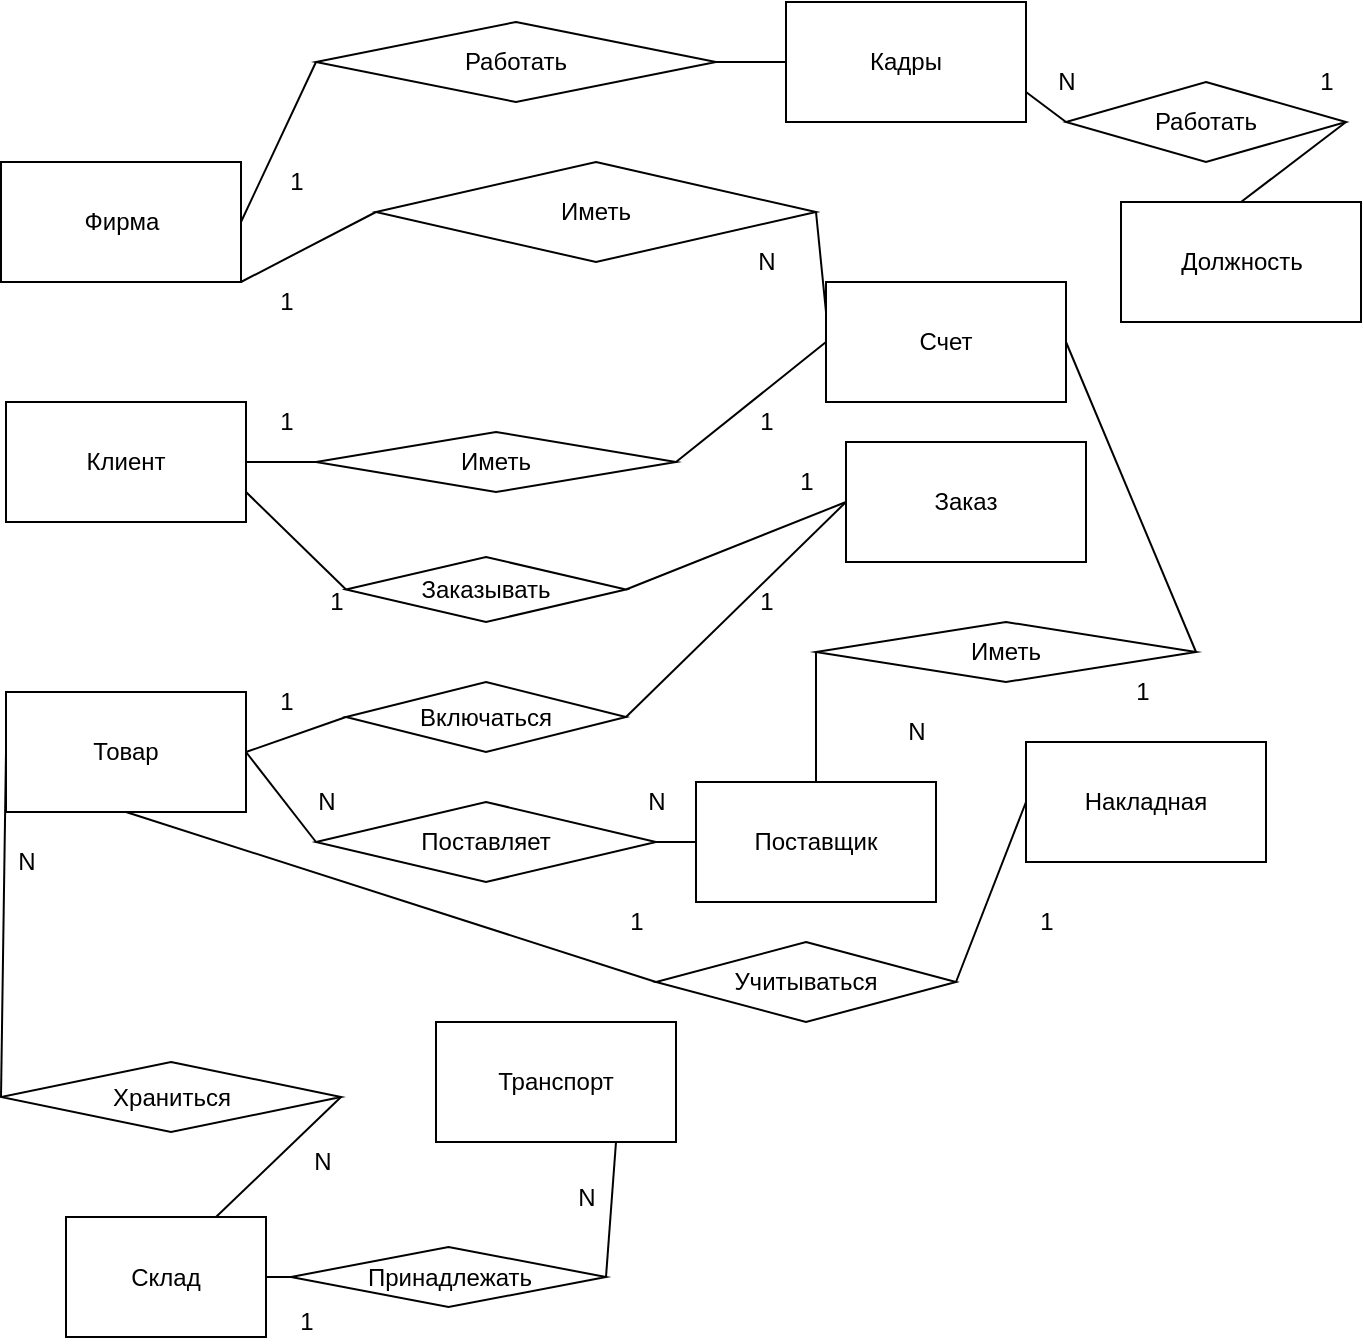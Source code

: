 <mxfile version="14.6.13" type="device"><diagram id="R2lEEEUBdFMjLlhIrx00" name="Page-1"><mxGraphModel dx="1086" dy="1886" grid="1" gridSize="10" guides="1" tooltips="1" connect="1" arrows="1" fold="1" page="1" pageScale="1" pageWidth="850" pageHeight="1100" math="0" shadow="0" extFonts="Permanent Marker^https://fonts.googleapis.com/css?family=Permanent+Marker"><root><mxCell id="0"/><mxCell id="1" parent="0"/><mxCell id="DSGD7bDwvXZXYYuwQCY6-1" value="Кадры" style="rounded=0;whiteSpace=wrap;html=1;" parent="1" vertex="1"><mxGeometry x="410" y="-140" width="120" height="60" as="geometry"/></mxCell><mxCell id="DSGD7bDwvXZXYYuwQCY6-2" value="Фирма" style="rounded=0;whiteSpace=wrap;html=1;" parent="1" vertex="1"><mxGeometry x="17.5" y="-60" width="120" height="60" as="geometry"/></mxCell><mxCell id="DSGD7bDwvXZXYYuwQCY6-3" value="Клиент" style="rounded=0;whiteSpace=wrap;html=1;" parent="1" vertex="1"><mxGeometry x="20" y="60" width="120" height="60" as="geometry"/></mxCell><mxCell id="DSGD7bDwvXZXYYuwQCY6-4" value="Накладная" style="rounded=0;whiteSpace=wrap;html=1;" parent="1" vertex="1"><mxGeometry x="530" y="230" width="120" height="60" as="geometry"/></mxCell><mxCell id="DSGD7bDwvXZXYYuwQCY6-5" value="Поставщик" style="rounded=0;whiteSpace=wrap;html=1;" parent="1" vertex="1"><mxGeometry x="365" y="250" width="120" height="60" as="geometry"/></mxCell><mxCell id="DSGD7bDwvXZXYYuwQCY6-6" value="Счет" style="rounded=0;whiteSpace=wrap;html=1;" parent="1" vertex="1"><mxGeometry x="430" width="120" height="60" as="geometry"/></mxCell><mxCell id="DSGD7bDwvXZXYYuwQCY6-7" value="Склад" style="rounded=0;whiteSpace=wrap;html=1;" parent="1" vertex="1"><mxGeometry x="50" y="467.5" width="100" height="60" as="geometry"/></mxCell><mxCell id="DSGD7bDwvXZXYYuwQCY6-8" value="Товар" style="rounded=0;whiteSpace=wrap;html=1;" parent="1" vertex="1"><mxGeometry x="20" y="205" width="120" height="60" as="geometry"/></mxCell><mxCell id="DSGD7bDwvXZXYYuwQCY6-9" value="Транспорт" style="rounded=0;whiteSpace=wrap;html=1;" parent="1" vertex="1"><mxGeometry x="235" y="370" width="120" height="60" as="geometry"/></mxCell><mxCell id="DSGD7bDwvXZXYYuwQCY6-10" value="Заказ" style="rounded=0;whiteSpace=wrap;html=1;" parent="1" vertex="1"><mxGeometry x="440" y="80" width="120" height="60" as="geometry"/></mxCell><mxCell id="DSGD7bDwvXZXYYuwQCY6-11" value="Принадлежать" style="rhombus;whiteSpace=wrap;html=1;" parent="1" vertex="1"><mxGeometry x="162.5" y="482.5" width="157.5" height="30" as="geometry"/></mxCell><mxCell id="DSGD7bDwvXZXYYuwQCY6-12" value="" style="endArrow=none;html=1;exitX=1;exitY=0.5;exitDx=0;exitDy=0;entryX=0;entryY=0.5;entryDx=0;entryDy=0;" parent="1" source="DSGD7bDwvXZXYYuwQCY6-7" target="DSGD7bDwvXZXYYuwQCY6-11" edge="1"><mxGeometry width="50" height="50" relative="1" as="geometry"><mxPoint x="660" y="490" as="sourcePoint"/><mxPoint x="710" y="440" as="targetPoint"/></mxGeometry></mxCell><mxCell id="DSGD7bDwvXZXYYuwQCY6-15" value="" style="endArrow=none;html=1;entryX=0.75;entryY=1;entryDx=0;entryDy=0;exitX=1;exitY=0.5;exitDx=0;exitDy=0;" parent="1" source="DSGD7bDwvXZXYYuwQCY6-11" target="DSGD7bDwvXZXYYuwQCY6-9" edge="1"><mxGeometry width="50" height="50" relative="1" as="geometry"><mxPoint x="660" y="490" as="sourcePoint"/><mxPoint x="710" y="440" as="targetPoint"/></mxGeometry></mxCell><mxCell id="DSGD7bDwvXZXYYuwQCY6-16" value="Иметь" style="rhombus;whiteSpace=wrap;html=1;" parent="1" vertex="1"><mxGeometry x="175" y="75" width="180" height="30" as="geometry"/></mxCell><mxCell id="DSGD7bDwvXZXYYuwQCY6-17" value="Иметь" style="rhombus;whiteSpace=wrap;html=1;" parent="1" vertex="1"><mxGeometry x="425" y="170" width="190" height="30" as="geometry"/></mxCell><mxCell id="DSGD7bDwvXZXYYuwQCY6-18" value="" style="endArrow=none;html=1;entryX=1;entryY=0.5;entryDx=0;entryDy=0;exitX=0;exitY=0.5;exitDx=0;exitDy=0;" parent="1" source="DSGD7bDwvXZXYYuwQCY6-6" target="DSGD7bDwvXZXYYuwQCY6-16" edge="1"><mxGeometry width="50" height="50" relative="1" as="geometry"><mxPoint x="660" y="490" as="sourcePoint"/><mxPoint x="710" y="440" as="targetPoint"/></mxGeometry></mxCell><mxCell id="DSGD7bDwvXZXYYuwQCY6-19" value="" style="endArrow=none;html=1;exitX=1;exitY=0.5;exitDx=0;exitDy=0;entryX=1;entryY=0.5;entryDx=0;entryDy=0;" parent="1" source="DSGD7bDwvXZXYYuwQCY6-17" target="DSGD7bDwvXZXYYuwQCY6-6" edge="1"><mxGeometry width="50" height="50" relative="1" as="geometry"><mxPoint x="660" y="490" as="sourcePoint"/><mxPoint x="710" y="440" as="targetPoint"/><Array as="points"/></mxGeometry></mxCell><mxCell id="DSGD7bDwvXZXYYuwQCY6-20" value="" style="endArrow=none;html=1;entryX=0;entryY=0.5;entryDx=0;entryDy=0;exitX=0.5;exitY=0;exitDx=0;exitDy=0;" parent="1" source="DSGD7bDwvXZXYYuwQCY6-5" target="DSGD7bDwvXZXYYuwQCY6-17" edge="1"><mxGeometry width="50" height="50" relative="1" as="geometry"><mxPoint x="660" y="490" as="sourcePoint"/><mxPoint x="710" y="440" as="targetPoint"/></mxGeometry></mxCell><mxCell id="DSGD7bDwvXZXYYuwQCY6-21" value="" style="endArrow=none;html=1;entryX=1;entryY=0.5;entryDx=0;entryDy=0;exitX=0;exitY=0.5;exitDx=0;exitDy=0;" parent="1" source="DSGD7bDwvXZXYYuwQCY6-16" target="DSGD7bDwvXZXYYuwQCY6-3" edge="1"><mxGeometry width="50" height="50" relative="1" as="geometry"><mxPoint x="660" y="490" as="sourcePoint"/><mxPoint x="710" y="440" as="targetPoint"/></mxGeometry></mxCell><mxCell id="DSGD7bDwvXZXYYuwQCY6-22" value="Работать" style="rhombus;whiteSpace=wrap;html=1;" parent="1" vertex="1"><mxGeometry x="175" y="-130" width="200" height="40" as="geometry"/></mxCell><mxCell id="DSGD7bDwvXZXYYuwQCY6-23" value="" style="endArrow=none;html=1;entryX=0;entryY=0.5;entryDx=0;entryDy=0;exitX=1;exitY=0.5;exitDx=0;exitDy=0;" parent="1" source="DSGD7bDwvXZXYYuwQCY6-2" target="DSGD7bDwvXZXYYuwQCY6-22" edge="1"><mxGeometry width="50" height="50" relative="1" as="geometry"><mxPoint x="660" y="490" as="sourcePoint"/><mxPoint x="710" y="440" as="targetPoint"/></mxGeometry></mxCell><mxCell id="DSGD7bDwvXZXYYuwQCY6-24" value="" style="endArrow=none;html=1;entryX=1;entryY=0.5;entryDx=0;entryDy=0;exitX=0;exitY=0.5;exitDx=0;exitDy=0;" parent="1" source="DSGD7bDwvXZXYYuwQCY6-1" target="DSGD7bDwvXZXYYuwQCY6-22" edge="1"><mxGeometry width="50" height="50" relative="1" as="geometry"><mxPoint x="660" y="490" as="sourcePoint"/><mxPoint x="710" y="440" as="targetPoint"/></mxGeometry></mxCell><mxCell id="DSGD7bDwvXZXYYuwQCY6-25" value="Храниться" style="rhombus;whiteSpace=wrap;html=1;" parent="1" vertex="1"><mxGeometry x="17.5" y="390" width="170" height="35" as="geometry"/></mxCell><mxCell id="DSGD7bDwvXZXYYuwQCY6-27" value="" style="endArrow=none;html=1;entryX=0;entryY=0.5;entryDx=0;entryDy=0;exitX=0;exitY=0.5;exitDx=0;exitDy=0;" parent="1" source="DSGD7bDwvXZXYYuwQCY6-25" target="DSGD7bDwvXZXYYuwQCY6-8" edge="1"><mxGeometry width="50" height="50" relative="1" as="geometry"><mxPoint x="10" y="373" as="sourcePoint"/><mxPoint x="710" y="440" as="targetPoint"/></mxGeometry></mxCell><mxCell id="DSGD7bDwvXZXYYuwQCY6-28" value="" style="endArrow=none;html=1;entryX=1;entryY=0.5;entryDx=0;entryDy=0;exitX=0.75;exitY=0;exitDx=0;exitDy=0;" parent="1" source="DSGD7bDwvXZXYYuwQCY6-7" target="DSGD7bDwvXZXYYuwQCY6-25" edge="1"><mxGeometry width="50" height="50" relative="1" as="geometry"><mxPoint x="190" y="380" as="sourcePoint"/><mxPoint x="710" y="440" as="targetPoint"/></mxGeometry></mxCell><mxCell id="DSGD7bDwvXZXYYuwQCY6-29" value="Учитываться&lt;br&gt;" style="rhombus;whiteSpace=wrap;html=1;" parent="1" vertex="1"><mxGeometry x="345" y="330" width="150" height="40" as="geometry"/></mxCell><mxCell id="DSGD7bDwvXZXYYuwQCY6-30" value="" style="endArrow=none;html=1;exitX=0;exitY=0.5;exitDx=0;exitDy=0;entryX=1;entryY=0.5;entryDx=0;entryDy=0;" parent="1" source="DSGD7bDwvXZXYYuwQCY6-4" target="DSGD7bDwvXZXYYuwQCY6-29" edge="1"><mxGeometry width="50" height="50" relative="1" as="geometry"><mxPoint x="660" y="490" as="sourcePoint"/><mxPoint x="314" y="373" as="targetPoint"/></mxGeometry></mxCell><mxCell id="DSGD7bDwvXZXYYuwQCY6-31" value="" style="endArrow=none;html=1;entryX=0.5;entryY=1;entryDx=0;entryDy=0;exitX=0;exitY=0.5;exitDx=0;exitDy=0;" parent="1" source="DSGD7bDwvXZXYYuwQCY6-29" target="DSGD7bDwvXZXYYuwQCY6-8" edge="1"><mxGeometry width="50" height="50" relative="1" as="geometry"><mxPoint x="80" y="330" as="sourcePoint"/><mxPoint x="710" y="440" as="targetPoint"/></mxGeometry></mxCell><mxCell id="DSGD7bDwvXZXYYuwQCY6-32" value="Включаться" style="rhombus;whiteSpace=wrap;html=1;" parent="1" vertex="1"><mxGeometry x="190" y="200" width="140" height="35" as="geometry"/></mxCell><mxCell id="DSGD7bDwvXZXYYuwQCY6-33" value="" style="endArrow=none;html=1;entryX=0;entryY=0.5;entryDx=0;entryDy=0;exitX=1;exitY=0.5;exitDx=0;exitDy=0;" parent="1" source="DSGD7bDwvXZXYYuwQCY6-8" target="DSGD7bDwvXZXYYuwQCY6-32" edge="1"><mxGeometry width="50" height="50" relative="1" as="geometry"><mxPoint x="620" y="690" as="sourcePoint"/><mxPoint x="710" y="440" as="targetPoint"/></mxGeometry></mxCell><mxCell id="DSGD7bDwvXZXYYuwQCY6-34" value="" style="endArrow=none;html=1;entryX=0;entryY=0.5;entryDx=0;entryDy=0;exitX=1;exitY=0.5;exitDx=0;exitDy=0;" parent="1" source="DSGD7bDwvXZXYYuwQCY6-32" target="DSGD7bDwvXZXYYuwQCY6-10" edge="1"><mxGeometry width="50" height="50" relative="1" as="geometry"><mxPoint x="660" y="490" as="sourcePoint"/><mxPoint x="710" y="440" as="targetPoint"/></mxGeometry></mxCell><mxCell id="DSGD7bDwvXZXYYuwQCY6-35" value="" style="endArrow=none;html=1;exitX=1;exitY=0.75;exitDx=0;exitDy=0;entryX=0;entryY=0.5;entryDx=0;entryDy=0;" parent="1" source="DSGD7bDwvXZXYYuwQCY6-3" target="DSGD7bDwvXZXYYuwQCY6-36" edge="1"><mxGeometry width="50" height="50" relative="1" as="geometry"><mxPoint x="660" y="480" as="sourcePoint"/><mxPoint x="840" y="350" as="targetPoint"/></mxGeometry></mxCell><mxCell id="DSGD7bDwvXZXYYuwQCY6-36" value="Заказывать" style="rhombus;whiteSpace=wrap;html=1;" parent="1" vertex="1"><mxGeometry x="190" y="137.5" width="140" height="32.5" as="geometry"/></mxCell><mxCell id="DSGD7bDwvXZXYYuwQCY6-37" value="" style="endArrow=none;html=1;entryX=1;entryY=0.5;entryDx=0;entryDy=0;exitX=0;exitY=0.5;exitDx=0;exitDy=0;" parent="1" source="DSGD7bDwvXZXYYuwQCY6-10" target="DSGD7bDwvXZXYYuwQCY6-36" edge="1"><mxGeometry width="50" height="50" relative="1" as="geometry"><mxPoint x="410" y="186" as="sourcePoint"/><mxPoint x="710" y="430" as="targetPoint"/></mxGeometry></mxCell><mxCell id="DSGD7bDwvXZXYYuwQCY6-38" value="Поставляет" style="rhombus;whiteSpace=wrap;html=1;" parent="1" vertex="1"><mxGeometry x="175" y="260" width="170" height="40" as="geometry"/></mxCell><mxCell id="DSGD7bDwvXZXYYuwQCY6-39" value="" style="endArrow=none;html=1;exitX=0;exitY=0.5;exitDx=0;exitDy=0;entryX=1;entryY=0.5;entryDx=0;entryDy=0;" parent="1" source="DSGD7bDwvXZXYYuwQCY6-38" target="DSGD7bDwvXZXYYuwQCY6-8" edge="1"><mxGeometry width="50" height="50" relative="1" as="geometry"><mxPoint x="660" y="480" as="sourcePoint"/><mxPoint x="710" y="430" as="targetPoint"/></mxGeometry></mxCell><mxCell id="DSGD7bDwvXZXYYuwQCY6-40" value="" style="endArrow=none;html=1;exitX=0;exitY=0.5;exitDx=0;exitDy=0;entryX=1;entryY=0.5;entryDx=0;entryDy=0;" parent="1" source="DSGD7bDwvXZXYYuwQCY6-5" target="DSGD7bDwvXZXYYuwQCY6-38" edge="1"><mxGeometry width="50" height="50" relative="1" as="geometry"><mxPoint x="660" y="480" as="sourcePoint"/><mxPoint x="710" y="430" as="targetPoint"/></mxGeometry></mxCell><mxCell id="DSGD7bDwvXZXYYuwQCY6-41" value="1" style="text;html=1;align=center;verticalAlign=middle;resizable=0;points=[];autosize=1;strokeColor=none;" parent="1" vertex="1"><mxGeometry x="410" y="90" width="20" height="20" as="geometry"/></mxCell><mxCell id="DSGD7bDwvXZXYYuwQCY6-42" value="N" style="text;html=1;align=center;verticalAlign=middle;resizable=0;points=[];autosize=1;strokeColor=none;" parent="1" vertex="1"><mxGeometry x="335" y="250" width="20" height="20" as="geometry"/></mxCell><mxCell id="DSGD7bDwvXZXYYuwQCY6-43" value="N" style="text;html=1;align=center;verticalAlign=middle;resizable=0;points=[];autosize=1;strokeColor=none;" parent="1" vertex="1"><mxGeometry x="465" y="215" width="20" height="20" as="geometry"/></mxCell><mxCell id="DSGD7bDwvXZXYYuwQCY6-44" value="1" style="text;html=1;align=center;verticalAlign=middle;resizable=0;points=[];autosize=1;strokeColor=none;" parent="1" vertex="1"><mxGeometry x="175" y="150" width="20" height="20" as="geometry"/></mxCell><mxCell id="DSGD7bDwvXZXYYuwQCY6-45" value="1" style="text;html=1;align=center;verticalAlign=middle;resizable=0;points=[];autosize=1;strokeColor=none;" parent="1" vertex="1"><mxGeometry x="150" y="60" width="20" height="20" as="geometry"/></mxCell><mxCell id="DSGD7bDwvXZXYYuwQCY6-46" value="1" style="text;html=1;align=center;verticalAlign=middle;resizable=0;points=[];autosize=1;strokeColor=none;" parent="1" vertex="1"><mxGeometry x="390" y="150" width="20" height="20" as="geometry"/></mxCell><mxCell id="DSGD7bDwvXZXYYuwQCY6-48" value="1" style="text;html=1;align=center;verticalAlign=middle;resizable=0;points=[];autosize=1;strokeColor=none;" parent="1" vertex="1"><mxGeometry x="155" y="-60" width="20" height="20" as="geometry"/></mxCell><mxCell id="DSGD7bDwvXZXYYuwQCY6-49" value="N" style="text;html=1;align=center;verticalAlign=middle;resizable=0;points=[];autosize=1;strokeColor=none;" parent="1" vertex="1"><mxGeometry x="390" y="-20" width="20" height="20" as="geometry"/></mxCell><mxCell id="DSGD7bDwvXZXYYuwQCY6-50" value="N" style="text;html=1;align=center;verticalAlign=middle;resizable=0;points=[];autosize=1;strokeColor=none;" parent="1" vertex="1"><mxGeometry x="167.5" y="430" width="20" height="20" as="geometry"/></mxCell><mxCell id="DSGD7bDwvXZXYYuwQCY6-51" value="N" style="text;html=1;align=center;verticalAlign=middle;resizable=0;points=[];autosize=1;strokeColor=none;" parent="1" vertex="1"><mxGeometry x="300" y="447.5" width="20" height="20" as="geometry"/></mxCell><mxCell id="DSGD7bDwvXZXYYuwQCY6-52" value="1" style="text;html=1;align=center;verticalAlign=middle;resizable=0;points=[];autosize=1;strokeColor=none;" parent="1" vertex="1"><mxGeometry x="390" y="60" width="20" height="20" as="geometry"/></mxCell><mxCell id="DSGD7bDwvXZXYYuwQCY6-53" value="1" style="text;html=1;align=center;verticalAlign=middle;resizable=0;points=[];autosize=1;strokeColor=none;" parent="1" vertex="1"><mxGeometry x="530" y="310" width="20" height="20" as="geometry"/></mxCell><mxCell id="DSGD7bDwvXZXYYuwQCY6-54" value="N" style="text;html=1;align=center;verticalAlign=middle;resizable=0;points=[];autosize=1;strokeColor=none;" parent="1" vertex="1"><mxGeometry x="170" y="250" width="20" height="20" as="geometry"/></mxCell><mxCell id="DSGD7bDwvXZXYYuwQCY6-55" value="1" style="text;html=1;align=center;verticalAlign=middle;resizable=0;points=[];autosize=1;strokeColor=none;" parent="1" vertex="1"><mxGeometry x="160" y="510" width="20" height="20" as="geometry"/></mxCell><mxCell id="DSGD7bDwvXZXYYuwQCY6-56" value="1" style="text;html=1;align=center;verticalAlign=middle;resizable=0;points=[];autosize=1;strokeColor=none;" parent="1" vertex="1"><mxGeometry x="150" y="200" width="20" height="20" as="geometry"/></mxCell><mxCell id="DSGD7bDwvXZXYYuwQCY6-57" value="1" style="text;html=1;align=center;verticalAlign=middle;resizable=0;points=[];autosize=1;strokeColor=none;" parent="1" vertex="1"><mxGeometry x="325" y="310" width="20" height="20" as="geometry"/></mxCell><mxCell id="DSGD7bDwvXZXYYuwQCY6-59" value="N" style="text;html=1;align=center;verticalAlign=middle;resizable=0;points=[];autosize=1;strokeColor=none;" parent="1" vertex="1"><mxGeometry x="20" y="280" width="20" height="20" as="geometry"/></mxCell><mxCell id="DSGD7bDwvXZXYYuwQCY6-141" style="edgeStyle=none;orthogonalLoop=1;jettySize=auto;html=1;exitX=0.5;exitY=1;exitDx=0;exitDy=0;endArrow=none;" parent="1" edge="1"><mxGeometry relative="1" as="geometry"><mxPoint x="187.5" y="345" as="sourcePoint"/><mxPoint x="187.5" y="345" as="targetPoint"/></mxGeometry></mxCell><mxCell id="KykESSvXn3b1QB6AHDuW-4" value="1" style="text;html=1;align=center;verticalAlign=middle;resizable=0;points=[];autosize=1;strokeColor=none;" parent="1" vertex="1"><mxGeometry x="577.5" y="195" width="20" height="20" as="geometry"/></mxCell><mxCell id="Eij_g_zKyGh_vKlLI5q2-39" style="edgeStyle=orthogonalEdgeStyle;rounded=0;orthogonalLoop=1;jettySize=auto;html=1;exitX=0.5;exitY=1;exitDx=0;exitDy=0;" parent="1" source="DSGD7bDwvXZXYYuwQCY6-38" target="DSGD7bDwvXZXYYuwQCY6-38" edge="1"><mxGeometry relative="1" as="geometry"/></mxCell><mxCell id="C3_sFKMfBseo4G3Winhu-2" value="Должность" style="rounded=0;whiteSpace=wrap;html=1;" parent="1" vertex="1"><mxGeometry x="577.5" y="-40" width="120" height="60" as="geometry"/></mxCell><mxCell id="C3_sFKMfBseo4G3Winhu-4" value="Работать" style="rhombus;whiteSpace=wrap;html=1;" parent="1" vertex="1"><mxGeometry x="550" y="-100" width="140" height="40" as="geometry"/></mxCell><mxCell id="C3_sFKMfBseo4G3Winhu-8" value="" style="endArrow=none;html=1;entryX=1;entryY=0.75;entryDx=0;entryDy=0;exitX=0;exitY=0.5;exitDx=0;exitDy=0;" parent="1" source="C3_sFKMfBseo4G3Winhu-4" target="DSGD7bDwvXZXYYuwQCY6-1" edge="1"><mxGeometry width="50" height="50" relative="1" as="geometry"><mxPoint x="400" y="260" as="sourcePoint"/><mxPoint x="450" y="210" as="targetPoint"/></mxGeometry></mxCell><mxCell id="C3_sFKMfBseo4G3Winhu-9" value="" style="endArrow=none;html=1;entryX=1;entryY=0.5;entryDx=0;entryDy=0;exitX=0.5;exitY=0;exitDx=0;exitDy=0;" parent="1" source="C3_sFKMfBseo4G3Winhu-2" target="C3_sFKMfBseo4G3Winhu-4" edge="1"><mxGeometry width="50" height="50" relative="1" as="geometry"><mxPoint x="400" y="260" as="sourcePoint"/><mxPoint x="450" y="210" as="targetPoint"/></mxGeometry></mxCell><mxCell id="C3_sFKMfBseo4G3Winhu-11" value="1" style="text;html=1;align=center;verticalAlign=middle;resizable=0;points=[];autosize=1;strokeColor=none;" parent="1" vertex="1"><mxGeometry x="670" y="-110" width="20" height="20" as="geometry"/></mxCell><mxCell id="HjyQZaN_navACC0zJS3e-1" value="N" style="text;html=1;align=center;verticalAlign=middle;resizable=0;points=[];autosize=1;strokeColor=none;" parent="1" vertex="1"><mxGeometry x="540" y="-110" width="20" height="20" as="geometry"/></mxCell><mxCell id="bllND5_B0U6rqoYgGn_1-1" value="Иметь" style="rhombus;whiteSpace=wrap;html=1;" parent="1" vertex="1"><mxGeometry x="205" y="-60" width="220" height="50" as="geometry"/></mxCell><mxCell id="bllND5_B0U6rqoYgGn_1-2" value="" style="endArrow=none;html=1;entryX=1;entryY=1;entryDx=0;entryDy=0;exitX=0;exitY=0.5;exitDx=0;exitDy=0;" parent="1" source="bllND5_B0U6rqoYgGn_1-1" target="DSGD7bDwvXZXYYuwQCY6-2" edge="1"><mxGeometry width="50" height="50" relative="1" as="geometry"><mxPoint x="400" y="150" as="sourcePoint"/><mxPoint x="450" y="100" as="targetPoint"/></mxGeometry></mxCell><mxCell id="bllND5_B0U6rqoYgGn_1-3" value="" style="endArrow=none;html=1;entryX=0;entryY=0.25;entryDx=0;entryDy=0;exitX=1;exitY=0.5;exitDx=0;exitDy=0;" parent="1" source="bllND5_B0U6rqoYgGn_1-1" target="DSGD7bDwvXZXYYuwQCY6-6" edge="1"><mxGeometry width="50" height="50" relative="1" as="geometry"><mxPoint x="400" y="150" as="sourcePoint"/><mxPoint x="450" y="100" as="targetPoint"/></mxGeometry></mxCell><mxCell id="bllND5_B0U6rqoYgGn_1-4" value="1" style="text;html=1;align=center;verticalAlign=middle;resizable=0;points=[];autosize=1;strokeColor=none;" parent="1" vertex="1"><mxGeometry x="150" width="20" height="20" as="geometry"/></mxCell></root></mxGraphModel></diagram></mxfile>